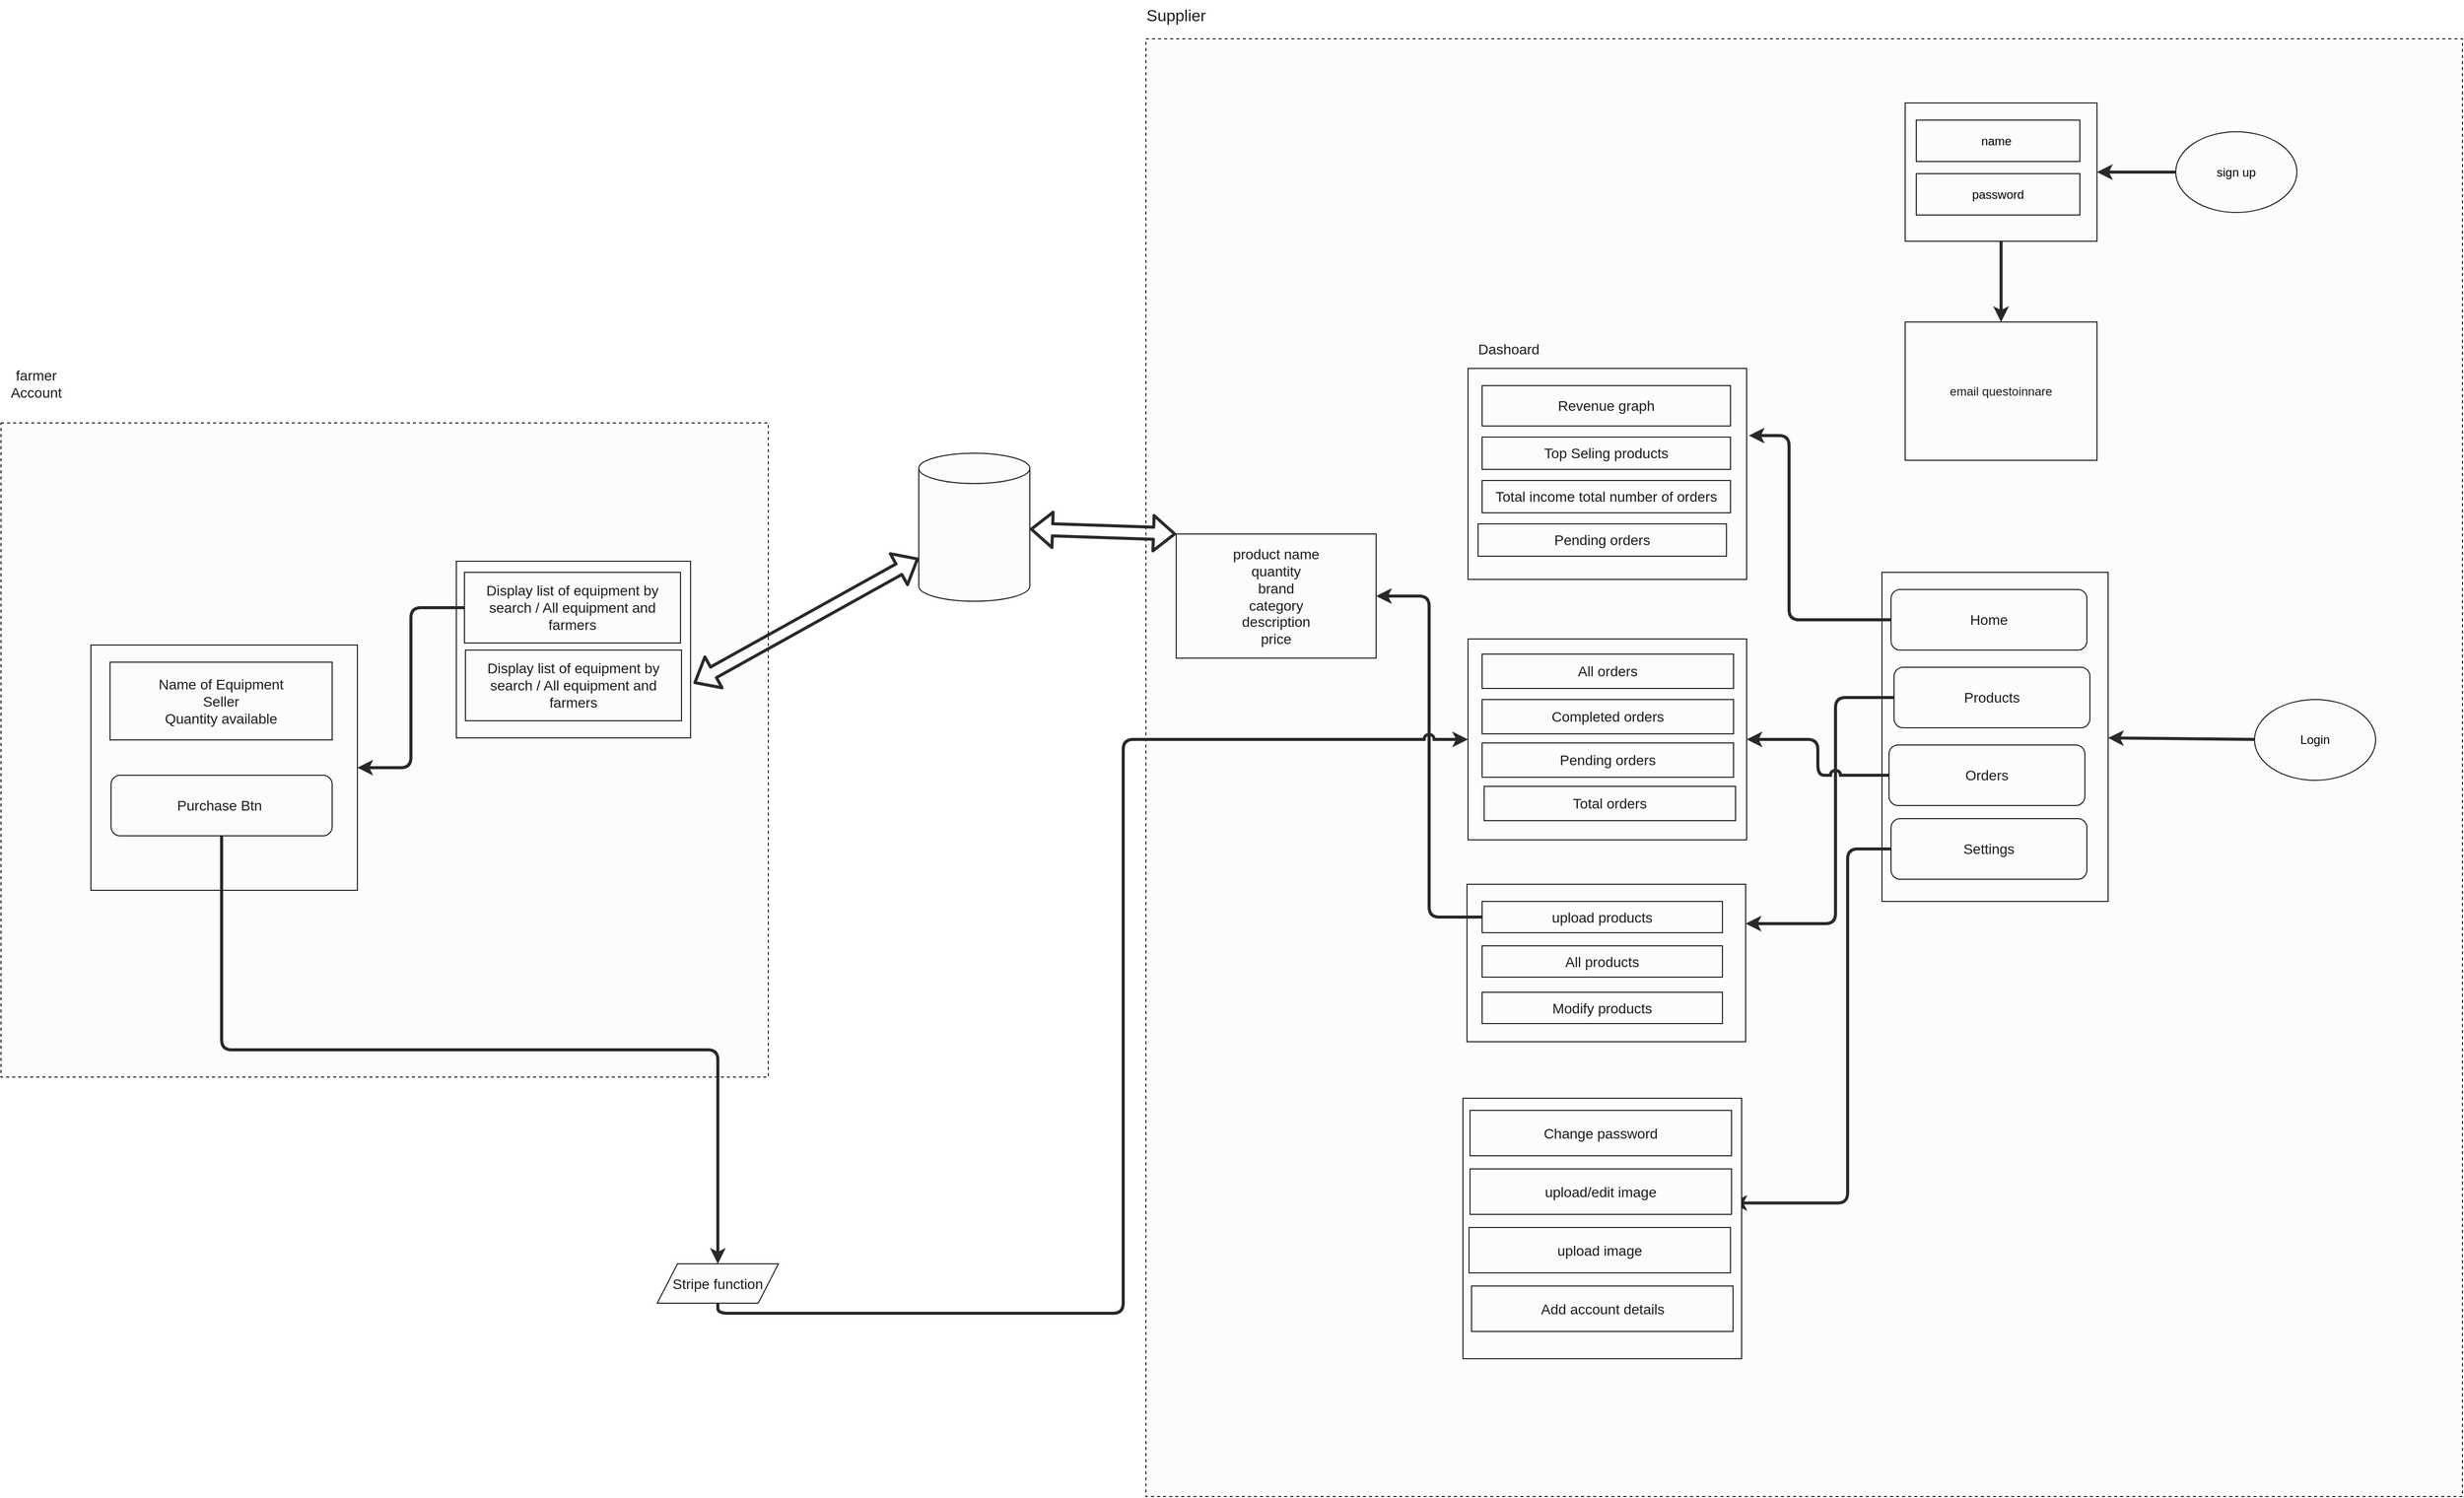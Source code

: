 <mxfile>
    <diagram id="PD8fdw5YokT8US8XobWj" name="Page-1">
        <mxGraphModel dx="3738" dy="824" grid="0" gridSize="10" guides="1" tooltips="1" connect="1" arrows="1" fold="1" page="1" pageScale="1" pageWidth="850" pageHeight="1100" background="#ffffff" math="0" shadow="0">
            <root>
                <mxCell id="0"/>
                <mxCell id="1" parent="0"/>
                <mxCell id="73" value="" style="rounded=0;whiteSpace=wrap;html=1;dashed=1;strokeColor=#1a1919;fontSize=14;fontColor=#1d1b1b;fillColor=#fcfcfc;" vertex="1" parent="1">
                    <mxGeometry x="-238" y="55.5" width="1304" height="1444" as="geometry"/>
                </mxCell>
                <mxCell id="71" value="" style="rounded=0;whiteSpace=wrap;html=1;strokeColor=#1a1919;fontSize=14;fontColor=#1d1b1b;fillColor=#fcfcfc;dashed=1;" vertex="1" parent="1">
                    <mxGeometry x="-1372" y="436" width="760" height="648" as="geometry"/>
                </mxCell>
                <mxCell id="8" value="" style="edgeStyle=none;html=1;strokeColor=#292929;strokeWidth=3;fontColor=#000000;" edge="1" parent="1" source="2" target="7">
                    <mxGeometry relative="1" as="geometry"/>
                </mxCell>
                <mxCell id="2" value="" style="rounded=0;whiteSpace=wrap;html=1;fillColor=#fcfcfc;strokeColor=#1a1919;" vertex="1" parent="1">
                    <mxGeometry x="514" y="119" width="190" height="137" as="geometry"/>
                </mxCell>
                <mxCell id="4" style="edgeStyle=none;html=1;exitX=0;exitY=0.5;exitDx=0;exitDy=0;entryX=1;entryY=0.5;entryDx=0;entryDy=0;fontColor=#000000;strokeColor=#292929;strokeWidth=3;" edge="1" parent="1" source="3" target="2">
                    <mxGeometry relative="1" as="geometry"/>
                </mxCell>
                <mxCell id="3" value="&lt;font color=&quot;#000000&quot;&gt;sign up&lt;/font&gt;" style="ellipse;whiteSpace=wrap;html=1;strokeColor=#1a1919;fillColor=#fcfcfc;" vertex="1" parent="1">
                    <mxGeometry x="782" y="147.5" width="120" height="80" as="geometry"/>
                </mxCell>
                <mxCell id="5" value="name&amp;nbsp;" style="rounded=0;whiteSpace=wrap;html=1;strokeColor=#1a1919;fontColor=#000000;fillColor=#fcfcfc;" vertex="1" parent="1">
                    <mxGeometry x="525" y="136" width="162" height="41" as="geometry"/>
                </mxCell>
                <mxCell id="6" value="password" style="rounded=0;whiteSpace=wrap;html=1;strokeColor=#1a1919;fontColor=#000000;fillColor=#fcfcfc;" vertex="1" parent="1">
                    <mxGeometry x="525" y="189" width="162" height="41" as="geometry"/>
                </mxCell>
                <mxCell id="7" value="&lt;font color=&quot;#1d1b1b&quot;&gt;email questoinnare&lt;/font&gt;" style="rounded=0;whiteSpace=wrap;html=1;fillColor=#fcfcfc;strokeColor=#1a1919;" vertex="1" parent="1">
                    <mxGeometry x="514" y="336" width="190" height="137" as="geometry"/>
                </mxCell>
                <mxCell id="11" value="" style="edgeStyle=none;html=1;strokeColor=#292929;strokeWidth=3;fontColor=#1d1b1b;" edge="1" parent="1" source="9" target="10">
                    <mxGeometry relative="1" as="geometry"/>
                </mxCell>
                <mxCell id="9" value="&lt;font color=&quot;#000000&quot;&gt;Login&lt;/font&gt;" style="ellipse;whiteSpace=wrap;html=1;strokeColor=#1a1919;fillColor=#fcfcfc;" vertex="1" parent="1">
                    <mxGeometry x="860" y="710" width="120" height="80" as="geometry"/>
                </mxCell>
                <mxCell id="10" value="" style="whiteSpace=wrap;html=1;fillColor=#fcfcfc;strokeColor=#1a1919;" vertex="1" parent="1">
                    <mxGeometry x="491" y="584" width="224" height="326" as="geometry"/>
                </mxCell>
                <mxCell id="43" style="edgeStyle=orthogonalEdgeStyle;html=1;exitX=0;exitY=0.5;exitDx=0;exitDy=0;entryX=1.008;entryY=0.318;entryDx=0;entryDy=0;entryPerimeter=0;strokeColor=#292929;strokeWidth=3;fontSize=14;fontColor=#1d1b1b;" edge="1" parent="1" source="13" target="24">
                    <mxGeometry relative="1" as="geometry">
                        <Array as="points">
                            <mxPoint x="399" y="631"/>
                            <mxPoint x="399" y="449"/>
                        </Array>
                    </mxGeometry>
                </mxCell>
                <mxCell id="13" value="&lt;font style=&quot;font-size: 14px;&quot;&gt;Home&lt;/font&gt;" style="rounded=1;whiteSpace=wrap;html=1;strokeColor=#1a1919;fontColor=#1d1b1b;fillColor=#fcfcfc;" vertex="1" parent="1">
                    <mxGeometry x="500" y="601" width="194" height="60" as="geometry"/>
                </mxCell>
                <mxCell id="46" style="edgeStyle=orthogonalEdgeStyle;html=1;exitX=0;exitY=0.5;exitDx=0;exitDy=0;entryX=1;entryY=0.25;entryDx=0;entryDy=0;strokeColor=#292929;strokeWidth=3;fontSize=14;fontColor=#1d1b1b;jumpStyle=arc;" edge="1" parent="1" source="17" target="36">
                    <mxGeometry relative="1" as="geometry">
                        <Array as="points">
                            <mxPoint x="445" y="708"/>
                            <mxPoint x="445" y="932"/>
                        </Array>
                    </mxGeometry>
                </mxCell>
                <mxCell id="17" value="&lt;span style=&quot;font-size: 14px;&quot;&gt;Products&lt;/span&gt;" style="rounded=1;whiteSpace=wrap;html=1;strokeColor=#1a1919;fontColor=#1d1b1b;fillColor=#fcfcfc;" vertex="1" parent="1">
                    <mxGeometry x="503" y="678" width="194" height="60" as="geometry"/>
                </mxCell>
                <mxCell id="42" style="edgeStyle=orthogonalEdgeStyle;html=1;exitX=0;exitY=0.5;exitDx=0;exitDy=0;strokeColor=#292929;strokeWidth=3;fontSize=14;fontColor=#1d1b1b;jumpStyle=arc;" edge="1" parent="1" source="18" target="30">
                    <mxGeometry relative="1" as="geometry"/>
                </mxCell>
                <mxCell id="18" value="&lt;span style=&quot;font-size: 14px;&quot;&gt;Orders&lt;/span&gt;" style="rounded=1;whiteSpace=wrap;html=1;strokeColor=#1a1919;fontColor=#1d1b1b;fillColor=#fcfcfc;" vertex="1" parent="1">
                    <mxGeometry x="498" y="755" width="194" height="60" as="geometry"/>
                </mxCell>
                <mxCell id="53" style="edgeStyle=orthogonalEdgeStyle;jumpStyle=arc;html=1;exitX=0;exitY=0.5;exitDx=0;exitDy=0;entryX=1;entryY=0.75;entryDx=0;entryDy=0;strokeColor=#292929;strokeWidth=3;fontSize=14;fontColor=#1d1b1b;" edge="1" parent="1" source="19" target="50">
                    <mxGeometry relative="1" as="geometry">
                        <Array as="points">
                            <mxPoint x="457" y="858"/>
                            <mxPoint x="457" y="1209"/>
                        </Array>
                    </mxGeometry>
                </mxCell>
                <mxCell id="19" value="&lt;span style=&quot;font-size: 14px;&quot;&gt;Settings&lt;/span&gt;" style="rounded=1;whiteSpace=wrap;html=1;strokeColor=#1a1919;fontColor=#1d1b1b;fillColor=#fcfcfc;" vertex="1" parent="1">
                    <mxGeometry x="500" y="828" width="194" height="60" as="geometry"/>
                </mxCell>
                <mxCell id="24" value="" style="rounded=0;whiteSpace=wrap;html=1;strokeColor=#1a1919;fontSize=14;fontColor=#1d1b1b;fillColor=#fcfcfc;" vertex="1" parent="1">
                    <mxGeometry x="81" y="382" width="276" height="209" as="geometry"/>
                </mxCell>
                <mxCell id="25" value="Revenue graph" style="rounded=0;whiteSpace=wrap;html=1;strokeColor=#1a1919;fontSize=14;fontColor=#1d1b1b;fillColor=#fcfcfc;" vertex="1" parent="1">
                    <mxGeometry x="95" y="399" width="246" height="40" as="geometry"/>
                </mxCell>
                <mxCell id="26" value="Dashoard" style="text;html=1;strokeColor=none;fillColor=none;align=center;verticalAlign=middle;whiteSpace=wrap;rounded=0;fontSize=14;fontColor=#1d1b1b;" vertex="1" parent="1">
                    <mxGeometry x="83" y="348" width="77" height="30" as="geometry"/>
                </mxCell>
                <mxCell id="27" value="Top Seling products" style="rounded=0;whiteSpace=wrap;html=1;strokeColor=#1a1919;fontSize=14;fontColor=#1d1b1b;fillColor=#fcfcfc;" vertex="1" parent="1">
                    <mxGeometry x="95" y="450" width="246" height="32" as="geometry"/>
                </mxCell>
                <mxCell id="28" value="Total income total number of orders" style="rounded=0;whiteSpace=wrap;html=1;strokeColor=#1a1919;fontSize=14;fontColor=#1d1b1b;fillColor=#fcfcfc;" vertex="1" parent="1">
                    <mxGeometry x="95" y="493" width="246" height="32" as="geometry"/>
                </mxCell>
                <mxCell id="29" value="Pending orders" style="rounded=0;whiteSpace=wrap;html=1;strokeColor=#1a1919;fontSize=14;fontColor=#1d1b1b;fillColor=#fcfcfc;" vertex="1" parent="1">
                    <mxGeometry x="91" y="536" width="246" height="32" as="geometry"/>
                </mxCell>
                <mxCell id="30" value="" style="rounded=0;whiteSpace=wrap;html=1;strokeColor=#1a1919;fontSize=14;fontColor=#1d1b1b;fillColor=#fcfcfc;" vertex="1" parent="1">
                    <mxGeometry x="81" y="650" width="276" height="199" as="geometry"/>
                </mxCell>
                <mxCell id="32" value="All orders" style="rounded=0;whiteSpace=wrap;html=1;strokeColor=#1a1919;fontSize=14;fontColor=#1d1b1b;fillColor=#fcfcfc;" vertex="1" parent="1">
                    <mxGeometry x="95" y="665" width="249" height="34" as="geometry"/>
                </mxCell>
                <mxCell id="33" value="Completed orders" style="rounded=0;whiteSpace=wrap;html=1;strokeColor=#1a1919;fontSize=14;fontColor=#1d1b1b;fillColor=#fcfcfc;" vertex="1" parent="1">
                    <mxGeometry x="95" y="710" width="249" height="34" as="geometry"/>
                </mxCell>
                <mxCell id="34" value="Pending orders" style="rounded=0;whiteSpace=wrap;html=1;strokeColor=#1a1919;fontSize=14;fontColor=#1d1b1b;fillColor=#fcfcfc;" vertex="1" parent="1">
                    <mxGeometry x="95" y="753" width="249" height="34" as="geometry"/>
                </mxCell>
                <mxCell id="35" value="Total orders" style="rounded=0;whiteSpace=wrap;html=1;strokeColor=#1a1919;fontSize=14;fontColor=#1d1b1b;fillColor=#fcfcfc;" vertex="1" parent="1">
                    <mxGeometry x="97" y="796" width="249" height="34" as="geometry"/>
                </mxCell>
                <mxCell id="36" value="" style="rounded=0;whiteSpace=wrap;html=1;strokeColor=#1a1919;fontSize=14;fontColor=#1d1b1b;fillColor=#fcfcfc;" vertex="1" parent="1">
                    <mxGeometry x="80" y="893" width="276" height="156" as="geometry"/>
                </mxCell>
                <mxCell id="41" style="edgeStyle=orthogonalEdgeStyle;html=1;exitX=0;exitY=0.5;exitDx=0;exitDy=0;entryX=1;entryY=0.5;entryDx=0;entryDy=0;strokeColor=#292929;strokeWidth=3;fontSize=14;fontColor=#1d1b1b;" edge="1" parent="1" source="37" target="40">
                    <mxGeometry relative="1" as="geometry"/>
                </mxCell>
                <mxCell id="37" value="upload products" style="rounded=0;whiteSpace=wrap;html=1;strokeColor=#1a1919;fontSize=14;fontColor=#1d1b1b;fillColor=#fcfcfc;" vertex="1" parent="1">
                    <mxGeometry x="95" y="910" width="238" height="31" as="geometry"/>
                </mxCell>
                <mxCell id="38" value="All products" style="rounded=0;whiteSpace=wrap;html=1;strokeColor=#1a1919;fontSize=14;fontColor=#1d1b1b;fillColor=#fcfcfc;" vertex="1" parent="1">
                    <mxGeometry x="95" y="954" width="238" height="31" as="geometry"/>
                </mxCell>
                <mxCell id="39" value="Modify products" style="rounded=0;whiteSpace=wrap;html=1;strokeColor=#1a1919;fontSize=14;fontColor=#1d1b1b;fillColor=#fcfcfc;" vertex="1" parent="1">
                    <mxGeometry x="95" y="1000" width="238" height="31" as="geometry"/>
                </mxCell>
                <mxCell id="40" value="product name&lt;br&gt;quantity&lt;br&gt;brand&lt;br&gt;category&lt;br&gt;description&lt;br&gt;price&lt;br&gt;" style="whiteSpace=wrap;html=1;fontSize=14;fillColor=#fcfcfc;strokeColor=#1a1919;fontColor=#1d1b1b;rounded=0;" vertex="1" parent="1">
                    <mxGeometry x="-208" y="546" width="198" height="123" as="geometry"/>
                </mxCell>
                <mxCell id="44" value="" style="rounded=0;whiteSpace=wrap;html=1;strokeColor=#1a1919;fontSize=14;fontColor=#1d1b1b;fillColor=#fcfcfc;" vertex="1" parent="1">
                    <mxGeometry x="76" y="1105" width="276" height="258" as="geometry"/>
                </mxCell>
                <mxCell id="48" value="" style="shape=cylinder3;whiteSpace=wrap;html=1;boundedLbl=1;backgroundOutline=1;size=15;strokeColor=#1a1919;fontSize=14;fontColor=#1d1b1b;fillColor=#fcfcfc;" vertex="1" parent="1">
                    <mxGeometry x="-463" y="466.0" width="110" height="146.67" as="geometry"/>
                </mxCell>
                <mxCell id="49" value="Change password" style="rounded=0;whiteSpace=wrap;html=1;strokeColor=#1a1919;fontSize=14;fontColor=#1d1b1b;fillColor=#fcfcfc;" vertex="1" parent="1">
                    <mxGeometry x="83" y="1117" width="259" height="45" as="geometry"/>
                </mxCell>
                <mxCell id="50" value="upload/edit image" style="rounded=0;whiteSpace=wrap;html=1;strokeColor=#1a1919;fontSize=14;fontColor=#1d1b1b;fillColor=#fcfcfc;" vertex="1" parent="1">
                    <mxGeometry x="83" y="1175" width="259" height="45" as="geometry"/>
                </mxCell>
                <mxCell id="51" value="upload image" style="rounded=0;whiteSpace=wrap;html=1;strokeColor=#1a1919;fontSize=14;fontColor=#1d1b1b;fillColor=#fcfcfc;" vertex="1" parent="1">
                    <mxGeometry x="82" y="1233" width="259" height="45" as="geometry"/>
                </mxCell>
                <mxCell id="52" value="" style="shape=flexArrow;endArrow=classic;startArrow=classic;html=1;strokeColor=#292929;strokeWidth=3;fontSize=14;fontColor=#1d1b1b;jumpStyle=arc;exitX=0;exitY=0;exitDx=0;exitDy=0;" edge="1" parent="1" source="40" target="48">
                    <mxGeometry width="100" height="100" relative="1" as="geometry">
                        <mxPoint x="-384" y="797" as="sourcePoint"/>
                        <mxPoint x="-284" y="697" as="targetPoint"/>
                    </mxGeometry>
                </mxCell>
                <mxCell id="54" value="" style="rounded=0;whiteSpace=wrap;html=1;strokeColor=#1a1919;fontSize=14;fontColor=#1d1b1b;fillColor=#fcfcfc;" vertex="1" parent="1">
                    <mxGeometry x="-921" y="573" width="232" height="175" as="geometry"/>
                </mxCell>
                <mxCell id="70" style="edgeStyle=orthogonalEdgeStyle;jumpStyle=arc;html=1;exitX=0;exitY=0.5;exitDx=0;exitDy=0;entryX=1;entryY=0.5;entryDx=0;entryDy=0;strokeColor=#292929;strokeWidth=3;fontSize=14;fontColor=#1d1b1b;" edge="1" parent="1" source="55" target="60">
                    <mxGeometry relative="1" as="geometry"/>
                </mxCell>
                <mxCell id="55" value="Display list of equipment by search / All equipment and farmers" style="rounded=0;whiteSpace=wrap;html=1;strokeColor=#1a1919;fontSize=14;fontColor=#1d1b1b;fillColor=#fcfcfc;" vertex="1" parent="1">
                    <mxGeometry x="-913" y="584" width="214" height="70" as="geometry"/>
                </mxCell>
                <mxCell id="58" value="Display list of equipment by search / All equipment and farmers" style="rounded=0;whiteSpace=wrap;html=1;strokeColor=#1a1919;fontSize=14;fontColor=#1d1b1b;fillColor=#fcfcfc;" vertex="1" parent="1">
                    <mxGeometry x="-912" y="661" width="214" height="70" as="geometry"/>
                </mxCell>
                <mxCell id="60" value="" style="rounded=0;whiteSpace=wrap;html=1;strokeColor=#1a1919;fontSize=14;fontColor=#1d1b1b;fillColor=#fcfcfc;" vertex="1" parent="1">
                    <mxGeometry x="-1283" y="656" width="264" height="243" as="geometry"/>
                </mxCell>
                <mxCell id="59" value="Name of Equipment&lt;br&gt;Seller&lt;br&gt;Quantity available" style="rounded=0;whiteSpace=wrap;html=1;strokeColor=#1a1919;fontSize=14;fontColor=#1d1b1b;fillColor=#fcfcfc;" vertex="1" parent="1">
                    <mxGeometry x="-1264" y="673" width="220" height="77" as="geometry"/>
                </mxCell>
                <mxCell id="67" style="edgeStyle=orthogonalEdgeStyle;jumpStyle=arc;html=1;exitX=0.5;exitY=1;exitDx=0;exitDy=0;strokeColor=#292929;strokeWidth=3;fontSize=14;fontColor=#1d1b1b;" edge="1" parent="1" source="61" target="66">
                    <mxGeometry relative="1" as="geometry"/>
                </mxCell>
                <mxCell id="61" value="Purchase Btn&amp;nbsp;" style="rounded=1;whiteSpace=wrap;html=1;strokeColor=#1a1919;fontSize=14;fontColor=#1d1b1b;fillColor=#fcfcfc;" vertex="1" parent="1">
                    <mxGeometry x="-1263" y="785" width="219" height="60" as="geometry"/>
                </mxCell>
                <mxCell id="68" style="edgeStyle=orthogonalEdgeStyle;jumpStyle=arc;html=1;exitX=0.5;exitY=1;exitDx=0;exitDy=0;entryX=0;entryY=0.5;entryDx=0;entryDy=0;strokeColor=#292929;strokeWidth=3;fontSize=14;fontColor=#1d1b1b;" edge="1" parent="1" source="66" target="30">
                    <mxGeometry relative="1" as="geometry"/>
                </mxCell>
                <mxCell id="66" value="Stripe function" style="shape=parallelogram;perimeter=parallelogramPerimeter;whiteSpace=wrap;html=1;fixedSize=1;strokeColor=#1a1919;fontSize=14;fontColor=#1d1b1b;fillColor=#fcfcfc;" vertex="1" parent="1">
                    <mxGeometry x="-722" y="1269" width="120" height="39" as="geometry"/>
                </mxCell>
                <mxCell id="69" value="" style="shape=flexArrow;endArrow=classic;startArrow=classic;html=1;strokeColor=#292929;strokeWidth=3;fontSize=14;fontColor=#1d1b1b;jumpStyle=arc;" edge="1" parent="1" target="48">
                    <mxGeometry width="100" height="100" relative="1" as="geometry">
                        <mxPoint x="-686" y="694" as="sourcePoint"/>
                        <mxPoint x="-586" y="594" as="targetPoint"/>
                    </mxGeometry>
                </mxCell>
                <mxCell id="72" value="farmer Account" style="text;html=1;strokeColor=none;fillColor=none;align=center;verticalAlign=middle;whiteSpace=wrap;rounded=0;dashed=1;fontSize=14;fontColor=#1d1b1b;" vertex="1" parent="1">
                    <mxGeometry x="-1367" y="382" width="60" height="30" as="geometry"/>
                </mxCell>
                <mxCell id="74" value="&lt;font style=&quot;font-size: 16px;&quot;&gt;Supplier&lt;/font&gt;" style="text;html=1;strokeColor=none;fillColor=none;align=center;verticalAlign=middle;whiteSpace=wrap;rounded=0;dashed=1;fontSize=14;fontColor=#1d1b1b;" vertex="1" parent="1">
                    <mxGeometry x="-238" y="17" width="60" height="30" as="geometry"/>
                </mxCell>
                <mxCell id="75" value="Add account details" style="rounded=0;whiteSpace=wrap;html=1;strokeColor=#1a1919;fontSize=14;fontColor=#1d1b1b;fillColor=#fcfcfc;" vertex="1" parent="1">
                    <mxGeometry x="84.5" y="1291" width="259" height="45" as="geometry"/>
                </mxCell>
            </root>
        </mxGraphModel>
    </diagram>
</mxfile>